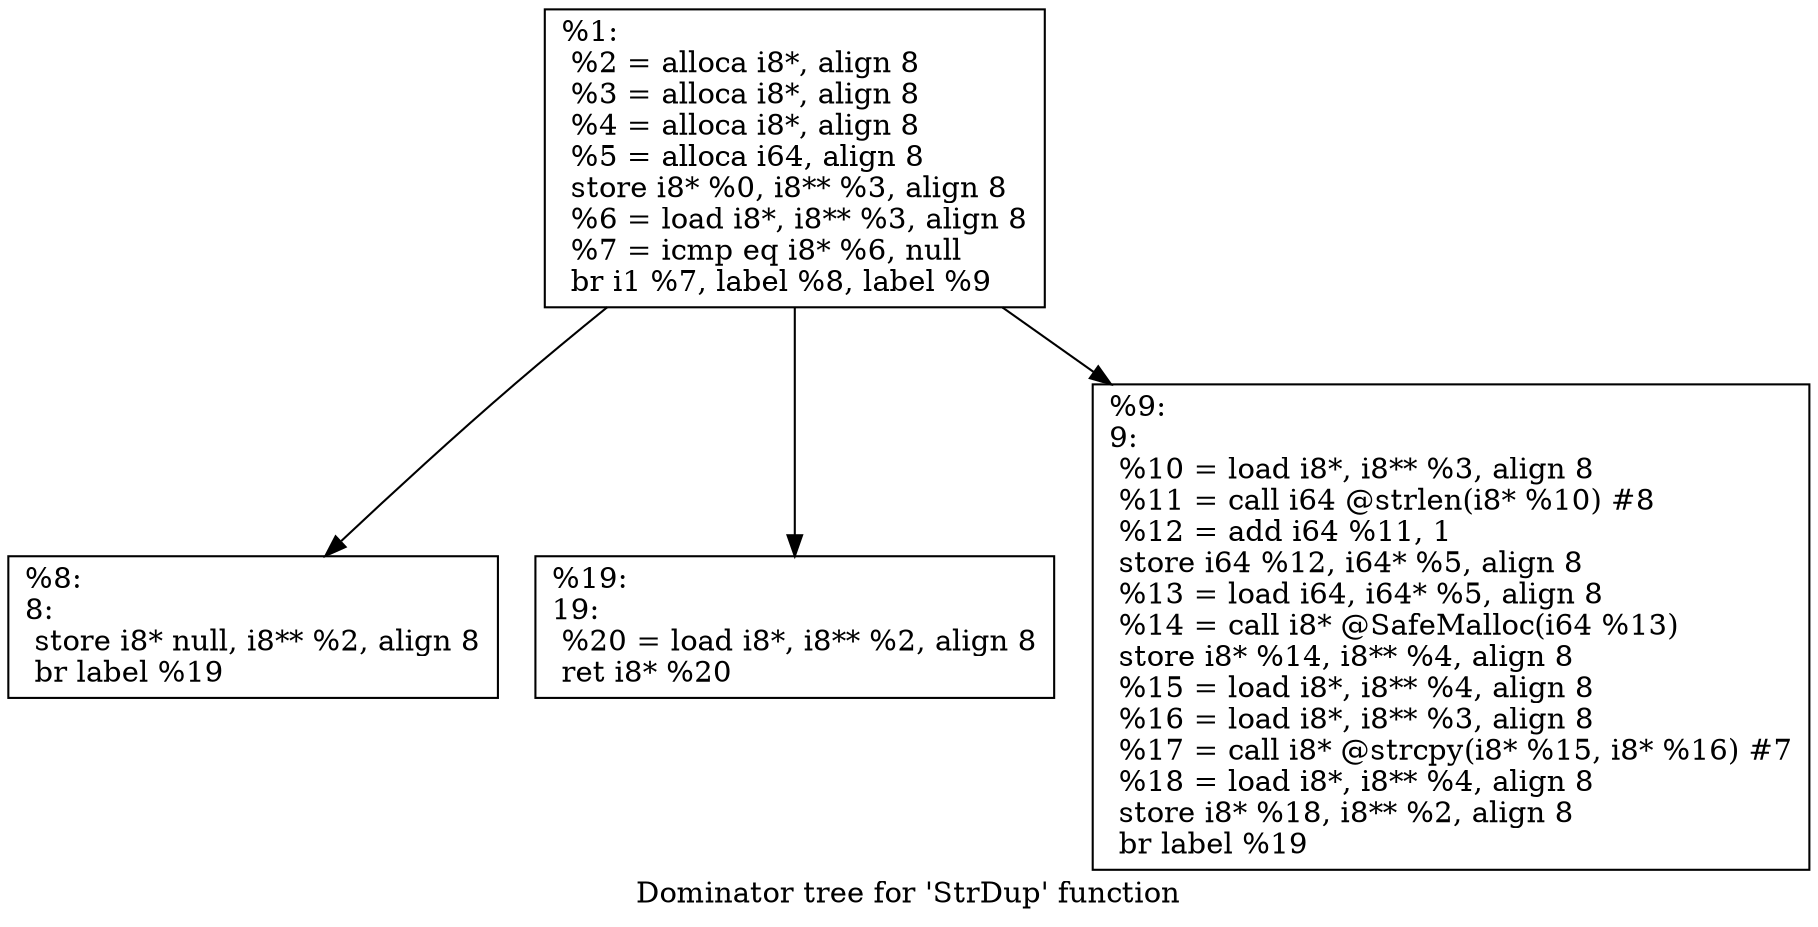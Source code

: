 digraph "Dominator tree for 'StrDup' function" {
	label="Dominator tree for 'StrDup' function";

	Node0x1e8d9c0 [shape=record,label="{%1:\l  %2 = alloca i8*, align 8\l  %3 = alloca i8*, align 8\l  %4 = alloca i8*, align 8\l  %5 = alloca i64, align 8\l  store i8* %0, i8** %3, align 8\l  %6 = load i8*, i8** %3, align 8\l  %7 = icmp eq i8* %6, null\l  br i1 %7, label %8, label %9\l}"];
	Node0x1e8d9c0 -> Node0x1db8400;
	Node0x1e8d9c0 -> Node0x1e0b360;
	Node0x1e8d9c0 -> Node0x1dde030;
	Node0x1db8400 [shape=record,label="{%8:\l8:                                                \l  store i8* null, i8** %2, align 8\l  br label %19\l}"];
	Node0x1e0b360 [shape=record,label="{%19:\l19:                                               \l  %20 = load i8*, i8** %2, align 8\l  ret i8* %20\l}"];
	Node0x1dde030 [shape=record,label="{%9:\l9:                                                \l  %10 = load i8*, i8** %3, align 8\l  %11 = call i64 @strlen(i8* %10) #8\l  %12 = add i64 %11, 1\l  store i64 %12, i64* %5, align 8\l  %13 = load i64, i64* %5, align 8\l  %14 = call i8* @SafeMalloc(i64 %13)\l  store i8* %14, i8** %4, align 8\l  %15 = load i8*, i8** %4, align 8\l  %16 = load i8*, i8** %3, align 8\l  %17 = call i8* @strcpy(i8* %15, i8* %16) #7\l  %18 = load i8*, i8** %4, align 8\l  store i8* %18, i8** %2, align 8\l  br label %19\l}"];
}
